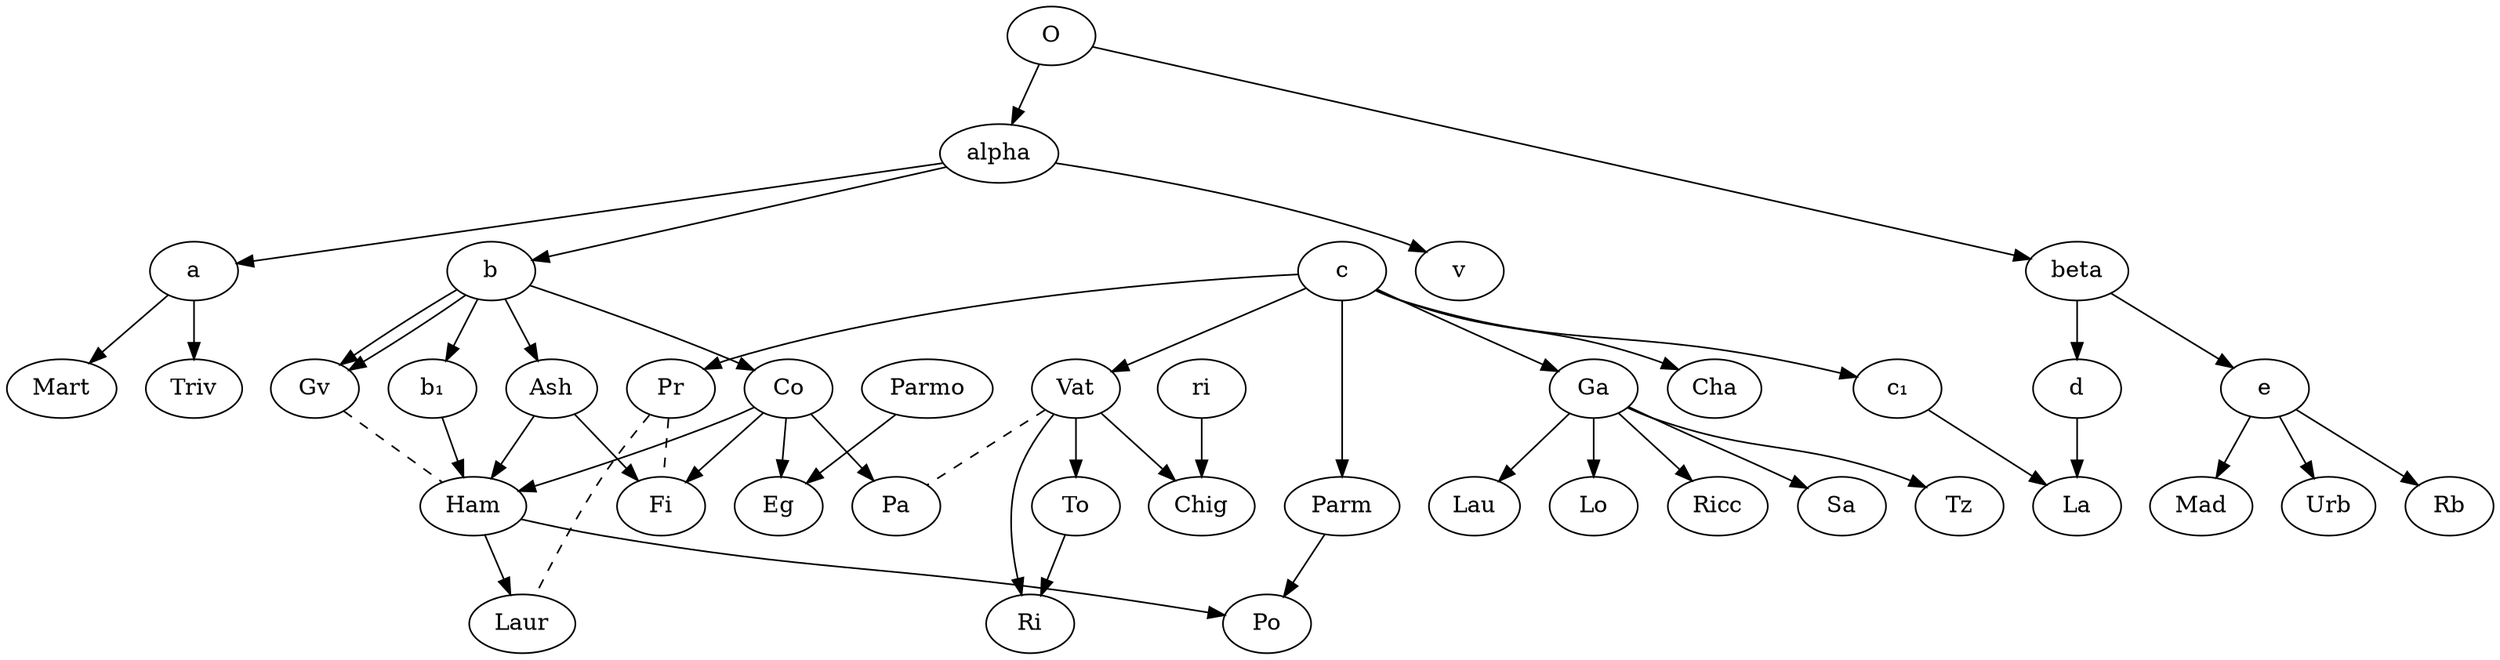 digraph {
    O -> alpha;
    O -> beta;

    alpha -> a;
    alpha -> b;
    alpha -> v;

    a -> Mart;
    a -> Triv;

    b -> Ash;
    b -> Co;
    b -> Gv;
    b -> Gv;
    b -> b₁;

    Ash -> Ham;
    Ash -> Fi;
    Co -> Ham;
    Co -> Eg;
    Co -> Fi;
    Co -> Pa;
    Gv -> Ham [dir=none, style="dashed"];
    b₁ -> Ham;
    Ham -> Laur;
    Ham -> Po;

    c-> Parm;
    c -> Pr;
    c -> Ga;
    c -> Vat;
    c -> Cha;
    c -> c₁;

    Parm -> Po;
    Parmo -> Eg;
    Pr -> Laur [dir=none, style="dashed"];
    Pr -> Fi [dir=none, style="dashed"];
    Ga -> Lau;
    Ga -> Lo;
    Ga -> Ricc;
    Ga -> Sa;
    Ga -> Tz;

    Vat -> Pa [dir=none, style="dashed"];
    Vat -> To;
    Vat -> Ri;
    Vat -> Chig;
    To -> Ri;
    ri -> Chig;

    c₁ -> La;

    beta -> d;
    beta -> e;
    d -> La;
    e -> Mad;
    e -> Urb;
    e -> Rb;

}
